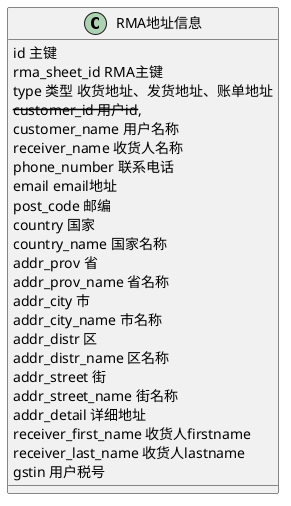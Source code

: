 @startuml

class RMA地址信息{
    id 主键
    rma_sheet_id RMA主键
    type 类型 收货地址、发货地址、账单地址
    --customer_id 用户id--,
    customer_name 用户名称
    receiver_name 收货人名称
    phone_number 联系电话
    email email地址
    post_code 邮编
    country 国家
    country_name 国家名称
    addr_prov 省
    addr_prov_name 省名称
    addr_city 市
    addr_city_name 市名称
    addr_distr 区
    addr_distr_name 区名称
    addr_street 街
    addr_street_name 街名称
    addr_detail 详细地址
    receiver_first_name 收货人firstname
    receiver_last_name 收货人lastname
    gstin 用户税号
}

@enduml